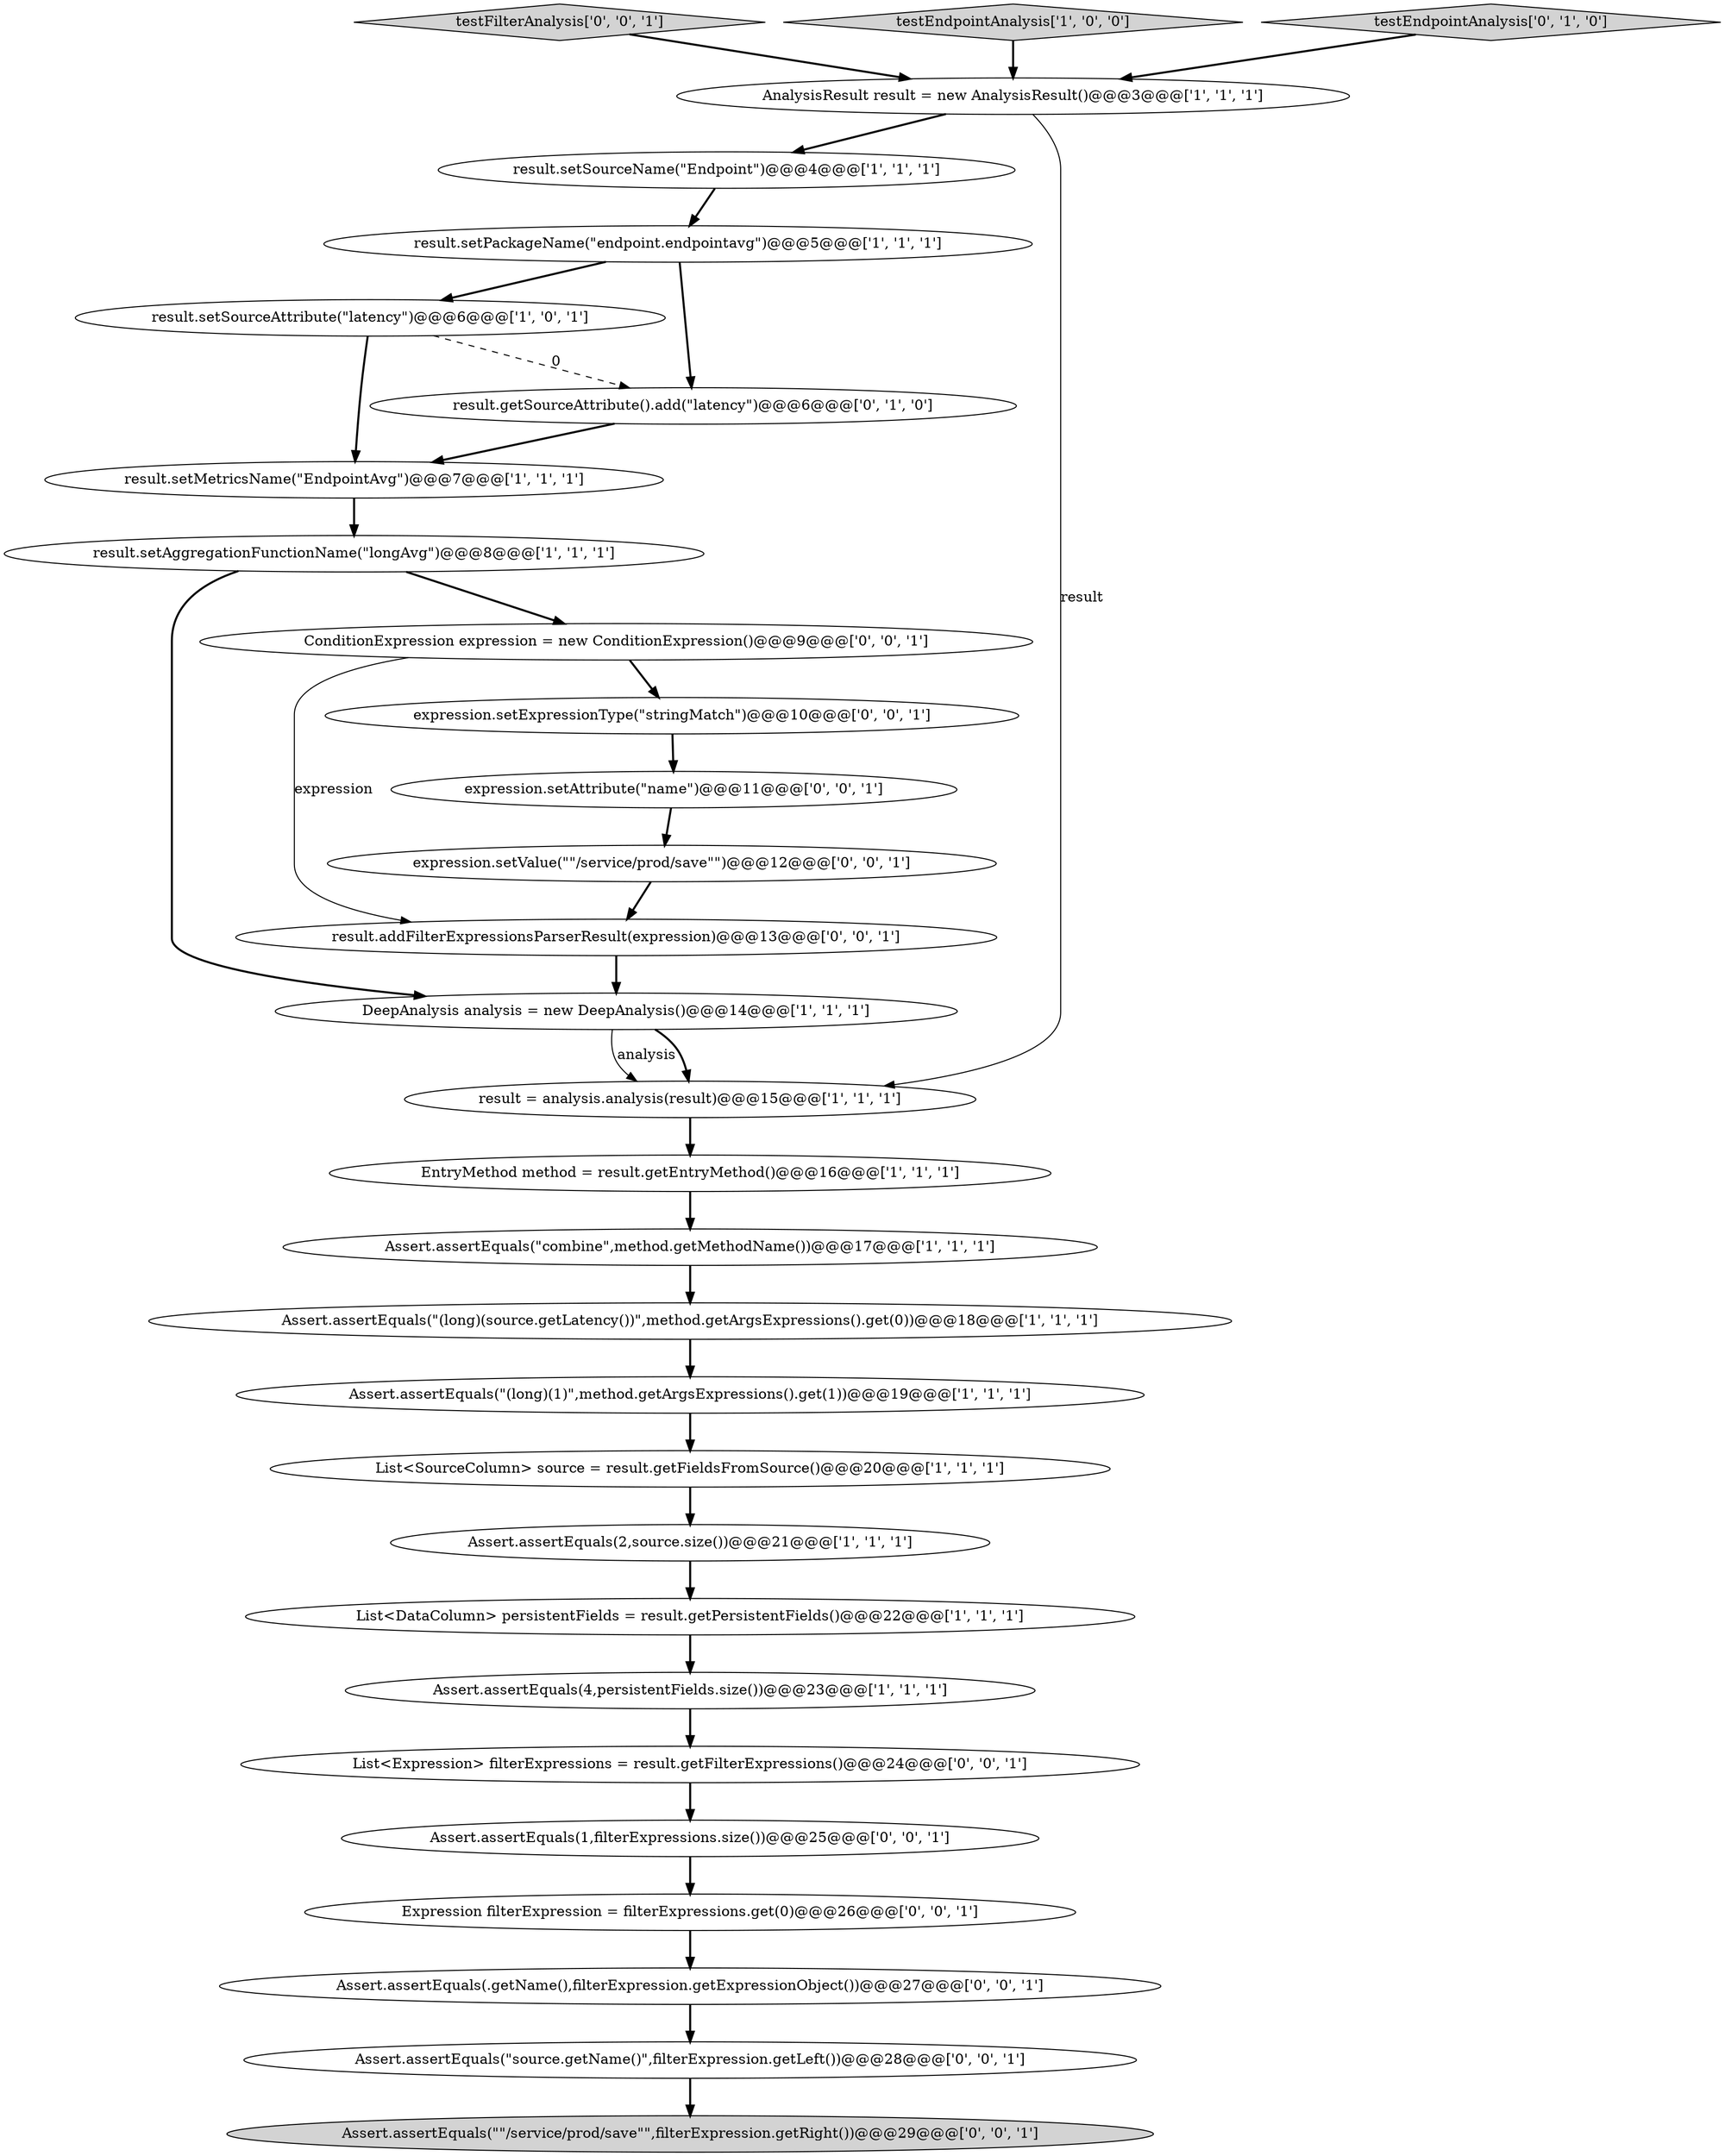 digraph {
5 [style = filled, label = "Assert.assertEquals(4,persistentFields.size())@@@23@@@['1', '1', '1']", fillcolor = white, shape = ellipse image = "AAA0AAABBB1BBB"];
21 [style = filled, label = "expression.setAttribute(\"name\")@@@11@@@['0', '0', '1']", fillcolor = white, shape = ellipse image = "AAA0AAABBB3BBB"];
20 [style = filled, label = "Assert.assertEquals(1,filterExpressions.size())@@@25@@@['0', '0', '1']", fillcolor = white, shape = ellipse image = "AAA0AAABBB3BBB"];
25 [style = filled, label = "Assert.assertEquals(\"\"/service/prod/save\"\",filterExpression.getRight())@@@29@@@['0', '0', '1']", fillcolor = lightgray, shape = ellipse image = "AAA0AAABBB3BBB"];
3 [style = filled, label = "DeepAnalysis analysis = new DeepAnalysis()@@@14@@@['1', '1', '1']", fillcolor = white, shape = ellipse image = "AAA0AAABBB1BBB"];
22 [style = filled, label = "result.addFilterExpressionsParserResult(expression)@@@13@@@['0', '0', '1']", fillcolor = white, shape = ellipse image = "AAA0AAABBB3BBB"];
13 [style = filled, label = "List<SourceColumn> source = result.getFieldsFromSource()@@@20@@@['1', '1', '1']", fillcolor = white, shape = ellipse image = "AAA0AAABBB1BBB"];
2 [style = filled, label = "Assert.assertEquals(\"(long)(source.getLatency())\",method.getArgsExpressions().get(0))@@@18@@@['1', '1', '1']", fillcolor = white, shape = ellipse image = "AAA0AAABBB1BBB"];
26 [style = filled, label = "ConditionExpression expression = new ConditionExpression()@@@9@@@['0', '0', '1']", fillcolor = white, shape = ellipse image = "AAA0AAABBB3BBB"];
30 [style = filled, label = "Assert.assertEquals(.getName(),filterExpression.getExpressionObject())@@@27@@@['0', '0', '1']", fillcolor = white, shape = ellipse image = "AAA0AAABBB3BBB"];
27 [style = filled, label = "expression.setExpressionType(\"stringMatch\")@@@10@@@['0', '0', '1']", fillcolor = white, shape = ellipse image = "AAA0AAABBB3BBB"];
6 [style = filled, label = "EntryMethod method = result.getEntryMethod()@@@16@@@['1', '1', '1']", fillcolor = white, shape = ellipse image = "AAA0AAABBB1BBB"];
19 [style = filled, label = "Assert.assertEquals(\"source.getName()\",filterExpression.getLeft())@@@28@@@['0', '0', '1']", fillcolor = white, shape = ellipse image = "AAA0AAABBB3BBB"];
0 [style = filled, label = "Assert.assertEquals(\"combine\",method.getMethodName())@@@17@@@['1', '1', '1']", fillcolor = white, shape = ellipse image = "AAA0AAABBB1BBB"];
11 [style = filled, label = "result.setMetricsName(\"EndpointAvg\")@@@7@@@['1', '1', '1']", fillcolor = white, shape = ellipse image = "AAA0AAABBB1BBB"];
28 [style = filled, label = "testFilterAnalysis['0', '0', '1']", fillcolor = lightgray, shape = diamond image = "AAA0AAABBB3BBB"];
23 [style = filled, label = "Expression filterExpression = filterExpressions.get(0)@@@26@@@['0', '0', '1']", fillcolor = white, shape = ellipse image = "AAA0AAABBB3BBB"];
15 [style = filled, label = "result.setSourceAttribute(\"latency\")@@@6@@@['1', '0', '1']", fillcolor = white, shape = ellipse image = "AAA0AAABBB1BBB"];
16 [style = filled, label = "List<DataColumn> persistentFields = result.getPersistentFields()@@@22@@@['1', '1', '1']", fillcolor = white, shape = ellipse image = "AAA0AAABBB1BBB"];
9 [style = filled, label = "AnalysisResult result = new AnalysisResult()@@@3@@@['1', '1', '1']", fillcolor = white, shape = ellipse image = "AAA0AAABBB1BBB"];
14 [style = filled, label = "result.setPackageName(\"endpoint.endpointavg\")@@@5@@@['1', '1', '1']", fillcolor = white, shape = ellipse image = "AAA0AAABBB1BBB"];
24 [style = filled, label = "expression.setValue(\"\"/service/prod/save\"\")@@@12@@@['0', '0', '1']", fillcolor = white, shape = ellipse image = "AAA0AAABBB3BBB"];
1 [style = filled, label = "Assert.assertEquals(2,source.size())@@@21@@@['1', '1', '1']", fillcolor = white, shape = ellipse image = "AAA0AAABBB1BBB"];
8 [style = filled, label = "testEndpointAnalysis['1', '0', '0']", fillcolor = lightgray, shape = diamond image = "AAA0AAABBB1BBB"];
7 [style = filled, label = "result.setSourceName(\"Endpoint\")@@@4@@@['1', '1', '1']", fillcolor = white, shape = ellipse image = "AAA0AAABBB1BBB"];
10 [style = filled, label = "result.setAggregationFunctionName(\"longAvg\")@@@8@@@['1', '1', '1']", fillcolor = white, shape = ellipse image = "AAA0AAABBB1BBB"];
17 [style = filled, label = "result.getSourceAttribute().add(\"latency\")@@@6@@@['0', '1', '0']", fillcolor = white, shape = ellipse image = "AAA1AAABBB2BBB"];
12 [style = filled, label = "Assert.assertEquals(\"(long)(1)\",method.getArgsExpressions().get(1))@@@19@@@['1', '1', '1']", fillcolor = white, shape = ellipse image = "AAA0AAABBB1BBB"];
18 [style = filled, label = "testEndpointAnalysis['0', '1', '0']", fillcolor = lightgray, shape = diamond image = "AAA0AAABBB2BBB"];
29 [style = filled, label = "List<Expression> filterExpressions = result.getFilterExpressions()@@@24@@@['0', '0', '1']", fillcolor = white, shape = ellipse image = "AAA0AAABBB3BBB"];
4 [style = filled, label = "result = analysis.analysis(result)@@@15@@@['1', '1', '1']", fillcolor = white, shape = ellipse image = "AAA0AAABBB1BBB"];
23->30 [style = bold, label=""];
4->6 [style = bold, label=""];
14->17 [style = bold, label=""];
20->23 [style = bold, label=""];
15->17 [style = dashed, label="0"];
8->9 [style = bold, label=""];
22->3 [style = bold, label=""];
6->0 [style = bold, label=""];
21->24 [style = bold, label=""];
26->27 [style = bold, label=""];
10->3 [style = bold, label=""];
24->22 [style = bold, label=""];
12->13 [style = bold, label=""];
7->14 [style = bold, label=""];
19->25 [style = bold, label=""];
18->9 [style = bold, label=""];
11->10 [style = bold, label=""];
15->11 [style = bold, label=""];
17->11 [style = bold, label=""];
5->29 [style = bold, label=""];
16->5 [style = bold, label=""];
13->1 [style = bold, label=""];
0->2 [style = bold, label=""];
3->4 [style = solid, label="analysis"];
1->16 [style = bold, label=""];
14->15 [style = bold, label=""];
26->22 [style = solid, label="expression"];
30->19 [style = bold, label=""];
28->9 [style = bold, label=""];
3->4 [style = bold, label=""];
10->26 [style = bold, label=""];
2->12 [style = bold, label=""];
9->4 [style = solid, label="result"];
27->21 [style = bold, label=""];
29->20 [style = bold, label=""];
9->7 [style = bold, label=""];
}
